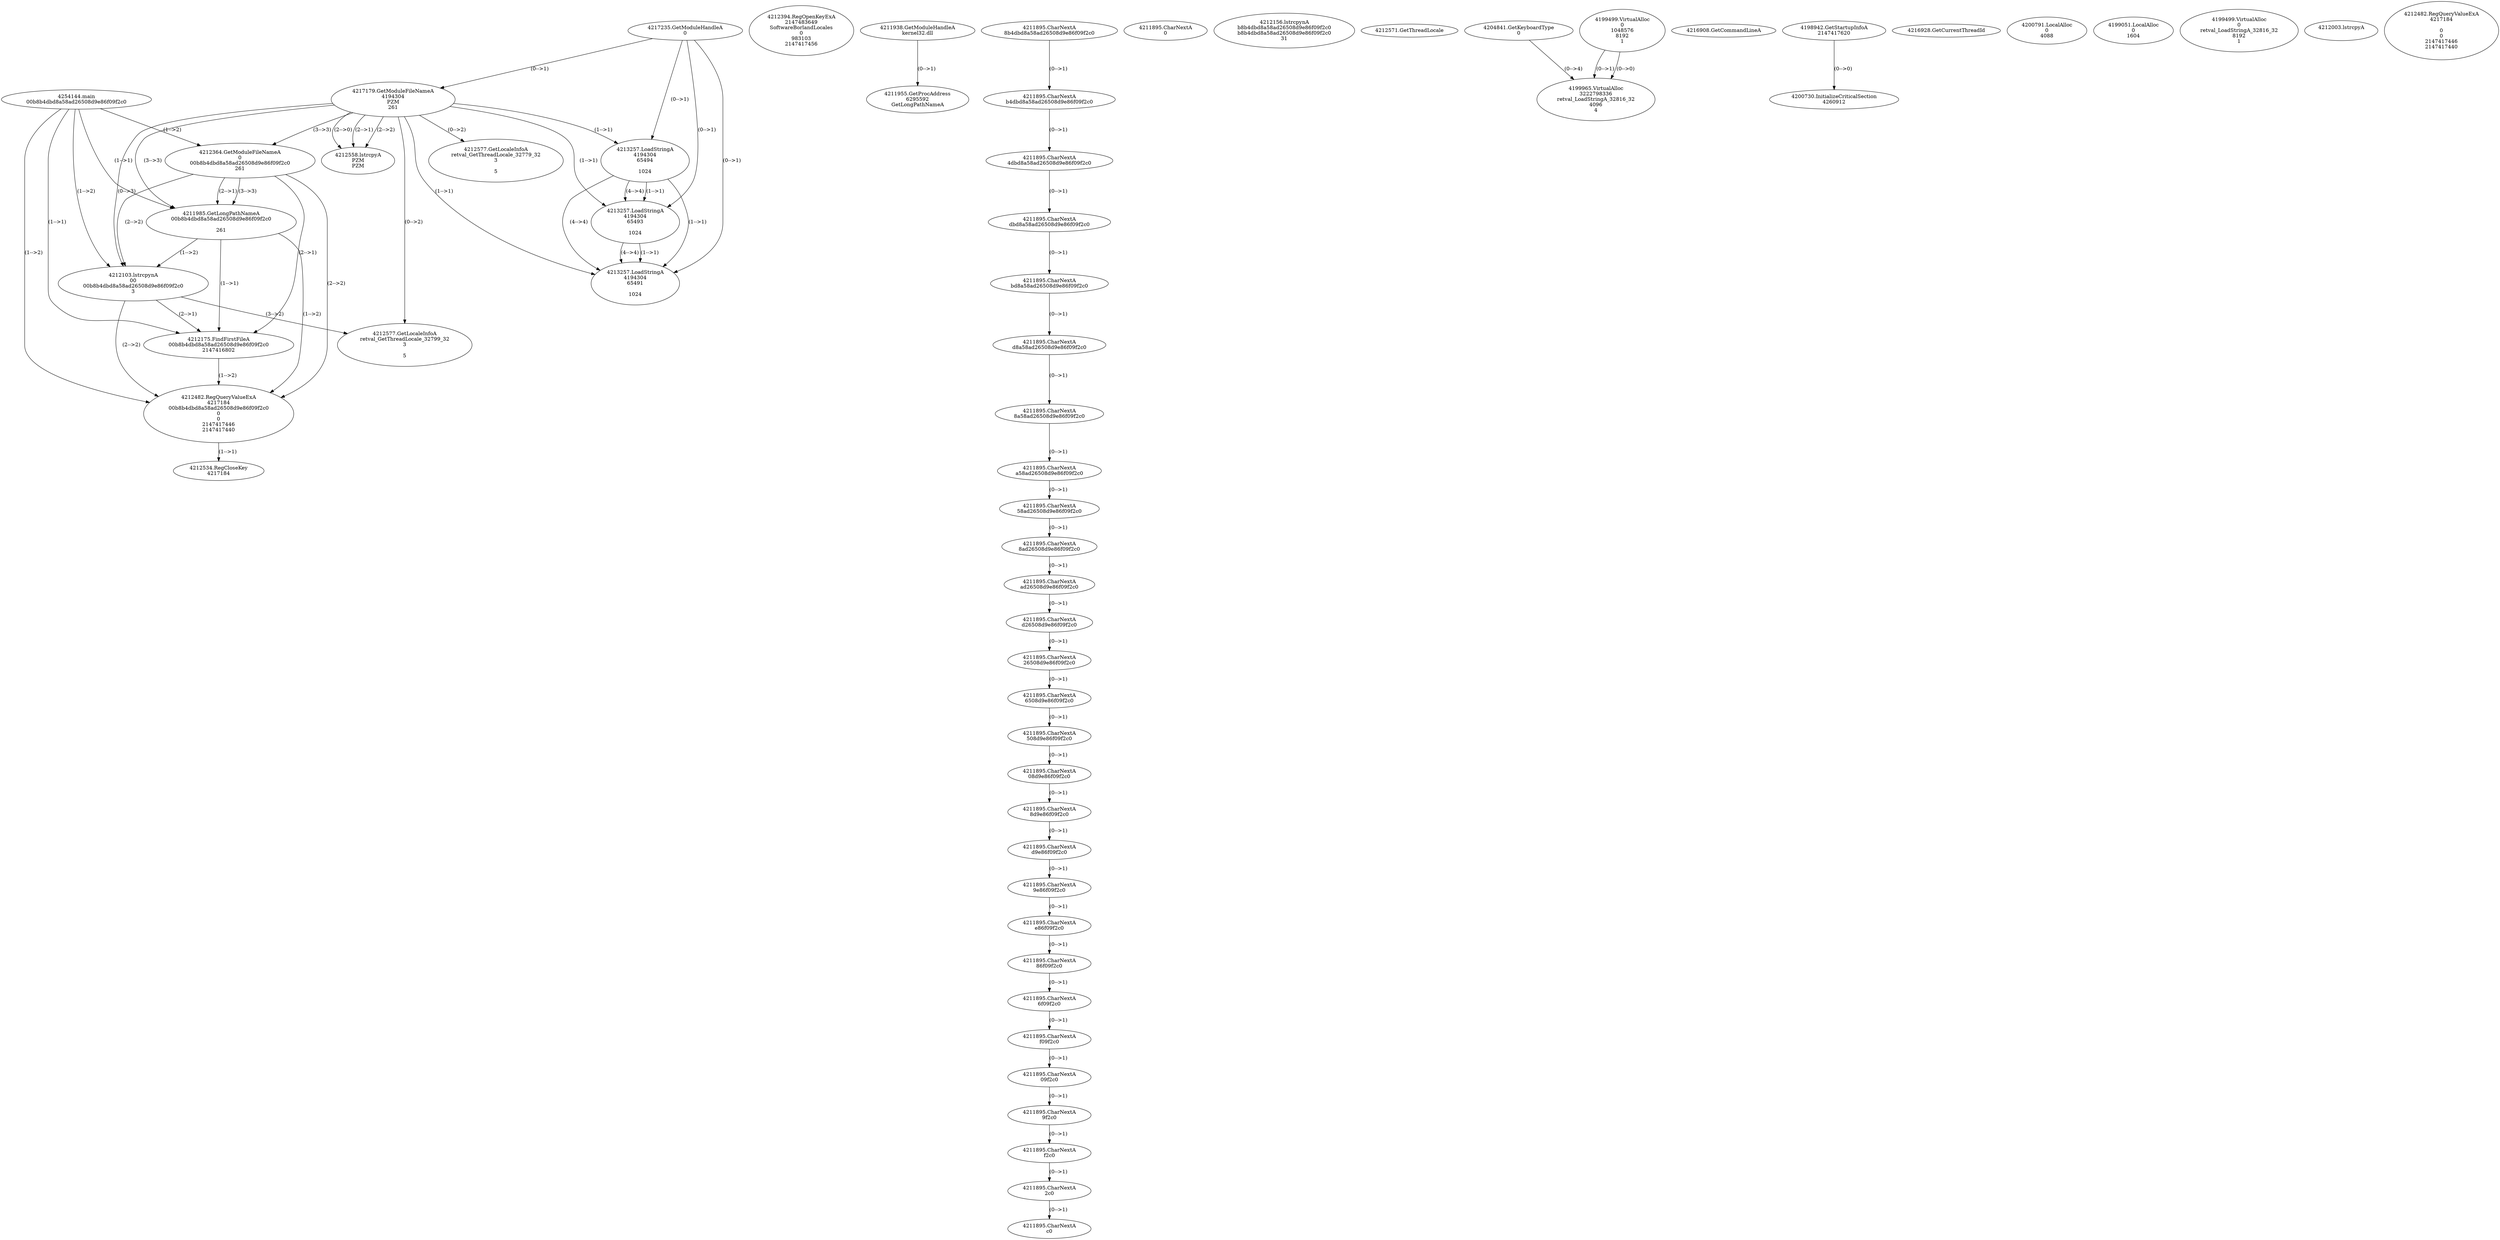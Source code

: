 // Global SCDG with merge call
digraph {
	0 [label="4254144.main
00b8b4dbd8a58ad26508d9e86f09f2c0"]
	1 [label="4217235.GetModuleHandleA
0"]
	2 [label="4217179.GetModuleFileNameA
4194304
PZM
261"]
	1 -> 2 [label="(0-->1)"]
	3 [label="4212364.GetModuleFileNameA
0
00b8b4dbd8a58ad26508d9e86f09f2c0
261"]
	0 -> 3 [label="(1-->2)"]
	2 -> 3 [label="(3-->3)"]
	4 [label="4212394.RegOpenKeyExA
2147483649
Software\Borland\Locales
0
983103
2147417456"]
	5 [label="4211938.GetModuleHandleA
kernel32.dll"]
	6 [label="4211955.GetProcAddress
6295592
GetLongPathNameA"]
	5 -> 6 [label="(0-->1)"]
	7 [label="4211985.GetLongPathNameA
00b8b4dbd8a58ad26508d9e86f09f2c0

261"]
	0 -> 7 [label="(1-->1)"]
	3 -> 7 [label="(2-->1)"]
	2 -> 7 [label="(3-->3)"]
	3 -> 7 [label="(3-->3)"]
	8 [label="4212103.lstrcpynA
00
00b8b4dbd8a58ad26508d9e86f09f2c0
3"]
	0 -> 8 [label="(1-->2)"]
	3 -> 8 [label="(2-->2)"]
	7 -> 8 [label="(1-->2)"]
	2 -> 8 [label="(0-->3)"]
	9 [label="4211895.CharNextA
8b4dbd8a58ad26508d9e86f09f2c0"]
	10 [label="4211895.CharNextA
b4dbd8a58ad26508d9e86f09f2c0"]
	9 -> 10 [label="(0-->1)"]
	11 [label="4211895.CharNextA
4dbd8a58ad26508d9e86f09f2c0"]
	10 -> 11 [label="(0-->1)"]
	12 [label="4211895.CharNextA
dbd8a58ad26508d9e86f09f2c0"]
	11 -> 12 [label="(0-->1)"]
	13 [label="4211895.CharNextA
bd8a58ad26508d9e86f09f2c0"]
	12 -> 13 [label="(0-->1)"]
	14 [label="4211895.CharNextA
d8a58ad26508d9e86f09f2c0"]
	13 -> 14 [label="(0-->1)"]
	15 [label="4211895.CharNextA
8a58ad26508d9e86f09f2c0"]
	14 -> 15 [label="(0-->1)"]
	16 [label="4211895.CharNextA
a58ad26508d9e86f09f2c0"]
	15 -> 16 [label="(0-->1)"]
	17 [label="4211895.CharNextA
58ad26508d9e86f09f2c0"]
	16 -> 17 [label="(0-->1)"]
	18 [label="4211895.CharNextA
8ad26508d9e86f09f2c0"]
	17 -> 18 [label="(0-->1)"]
	19 [label="4211895.CharNextA
ad26508d9e86f09f2c0"]
	18 -> 19 [label="(0-->1)"]
	20 [label="4211895.CharNextA
d26508d9e86f09f2c0"]
	19 -> 20 [label="(0-->1)"]
	21 [label="4211895.CharNextA
26508d9e86f09f2c0"]
	20 -> 21 [label="(0-->1)"]
	22 [label="4211895.CharNextA
6508d9e86f09f2c0"]
	21 -> 22 [label="(0-->1)"]
	23 [label="4211895.CharNextA
508d9e86f09f2c0"]
	22 -> 23 [label="(0-->1)"]
	24 [label="4211895.CharNextA
08d9e86f09f2c0"]
	23 -> 24 [label="(0-->1)"]
	25 [label="4211895.CharNextA
8d9e86f09f2c0"]
	24 -> 25 [label="(0-->1)"]
	26 [label="4211895.CharNextA
d9e86f09f2c0"]
	25 -> 26 [label="(0-->1)"]
	27 [label="4211895.CharNextA
9e86f09f2c0"]
	26 -> 27 [label="(0-->1)"]
	28 [label="4211895.CharNextA
e86f09f2c0"]
	27 -> 28 [label="(0-->1)"]
	29 [label="4211895.CharNextA
86f09f2c0"]
	28 -> 29 [label="(0-->1)"]
	30 [label="4211895.CharNextA
6f09f2c0"]
	29 -> 30 [label="(0-->1)"]
	31 [label="4211895.CharNextA
f09f2c0"]
	30 -> 31 [label="(0-->1)"]
	32 [label="4211895.CharNextA
09f2c0"]
	31 -> 32 [label="(0-->1)"]
	33 [label="4211895.CharNextA
9f2c0"]
	32 -> 33 [label="(0-->1)"]
	34 [label="4211895.CharNextA
f2c0"]
	33 -> 34 [label="(0-->1)"]
	35 [label="4211895.CharNextA
2c0"]
	34 -> 35 [label="(0-->1)"]
	36 [label="4211895.CharNextA
c0"]
	35 -> 36 [label="(0-->1)"]
	37 [label="4211895.CharNextA
0"]
	38 [label="4212156.lstrcpynA
b8b4dbd8a58ad26508d9e86f09f2c0
b8b4dbd8a58ad26508d9e86f09f2c0
31"]
	39 [label="4212175.FindFirstFileA
00b8b4dbd8a58ad26508d9e86f09f2c0
2147416802"]
	0 -> 39 [label="(1-->1)"]
	3 -> 39 [label="(2-->1)"]
	7 -> 39 [label="(1-->1)"]
	8 -> 39 [label="(2-->1)"]
	40 [label="4212482.RegQueryValueExA
4217184
00b8b4dbd8a58ad26508d9e86f09f2c0
0
0
2147417446
2147417440"]
	0 -> 40 [label="(1-->2)"]
	3 -> 40 [label="(2-->2)"]
	7 -> 40 [label="(1-->2)"]
	8 -> 40 [label="(2-->2)"]
	39 -> 40 [label="(1-->2)"]
	41 [label="4212534.RegCloseKey
4217184"]
	40 -> 41 [label="(1-->1)"]
	42 [label="4212558.lstrcpyA
PZM
PZM"]
	2 -> 42 [label="(2-->1)"]
	2 -> 42 [label="(2-->2)"]
	2 -> 42 [label="(2-->0)"]
	43 [label="4212571.GetThreadLocale
"]
	44 [label="4212577.GetLocaleInfoA
retval_GetThreadLocale_32799_32
3

5"]
	2 -> 44 [label="(0-->2)"]
	8 -> 44 [label="(3-->2)"]
	45 [label="4204841.GetKeyboardType
0"]
	46 [label="4216908.GetCommandLineA
"]
	47 [label="4198942.GetStartupInfoA
2147417620"]
	48 [label="4216928.GetCurrentThreadId
"]
	49 [label="4213257.LoadStringA
4194304
65494

1024"]
	1 -> 49 [label="(0-->1)"]
	2 -> 49 [label="(1-->1)"]
	50 [label="4213257.LoadStringA
4194304
65493

1024"]
	1 -> 50 [label="(0-->1)"]
	2 -> 50 [label="(1-->1)"]
	49 -> 50 [label="(1-->1)"]
	49 -> 50 [label="(4-->4)"]
	51 [label="4213257.LoadStringA
4194304
65491

1024"]
	1 -> 51 [label="(0-->1)"]
	2 -> 51 [label="(1-->1)"]
	49 -> 51 [label="(1-->1)"]
	50 -> 51 [label="(1-->1)"]
	49 -> 51 [label="(4-->4)"]
	50 -> 51 [label="(4-->4)"]
	52 [label="4200730.InitializeCriticalSection
4260912"]
	47 -> 52 [label="(0-->0)"]
	53 [label="4200791.LocalAlloc
0
4088"]
	54 [label="4199499.VirtualAlloc
0
1048576
8192
1"]
	55 [label="4199051.LocalAlloc
0
1604"]
	56 [label="4199965.VirtualAlloc
3222798336
retval_LoadStringA_32816_32
4096
4"]
	54 -> 56 [label="(0-->1)"]
	45 -> 56 [label="(0-->4)"]
	54 -> 56 [label="(0-->0)"]
	57 [label="4199499.VirtualAlloc
0
retval_LoadStringA_32816_32
8192
1"]
	58 [label="4212003.lstrcpyA

"]
	59 [label="4212482.RegQueryValueExA
4217184

0
0
2147417446
2147417440"]
	60 [label="4212577.GetLocaleInfoA
retval_GetThreadLocale_32779_32
3

5"]
	2 -> 60 [label="(0-->2)"]
}
